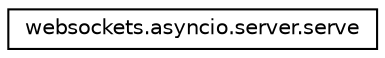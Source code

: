 digraph "Graphical Class Hierarchy"
{
 // LATEX_PDF_SIZE
  edge [fontname="Helvetica",fontsize="10",labelfontname="Helvetica",labelfontsize="10"];
  node [fontname="Helvetica",fontsize="10",shape=record];
  rankdir="LR";
  Node0 [label="websockets.asyncio.server.serve",height=0.2,width=0.4,color="black", fillcolor="white", style="filled",URL="$classwebsockets_1_1asyncio_1_1server_1_1serve.html",tooltip=" "];
}
